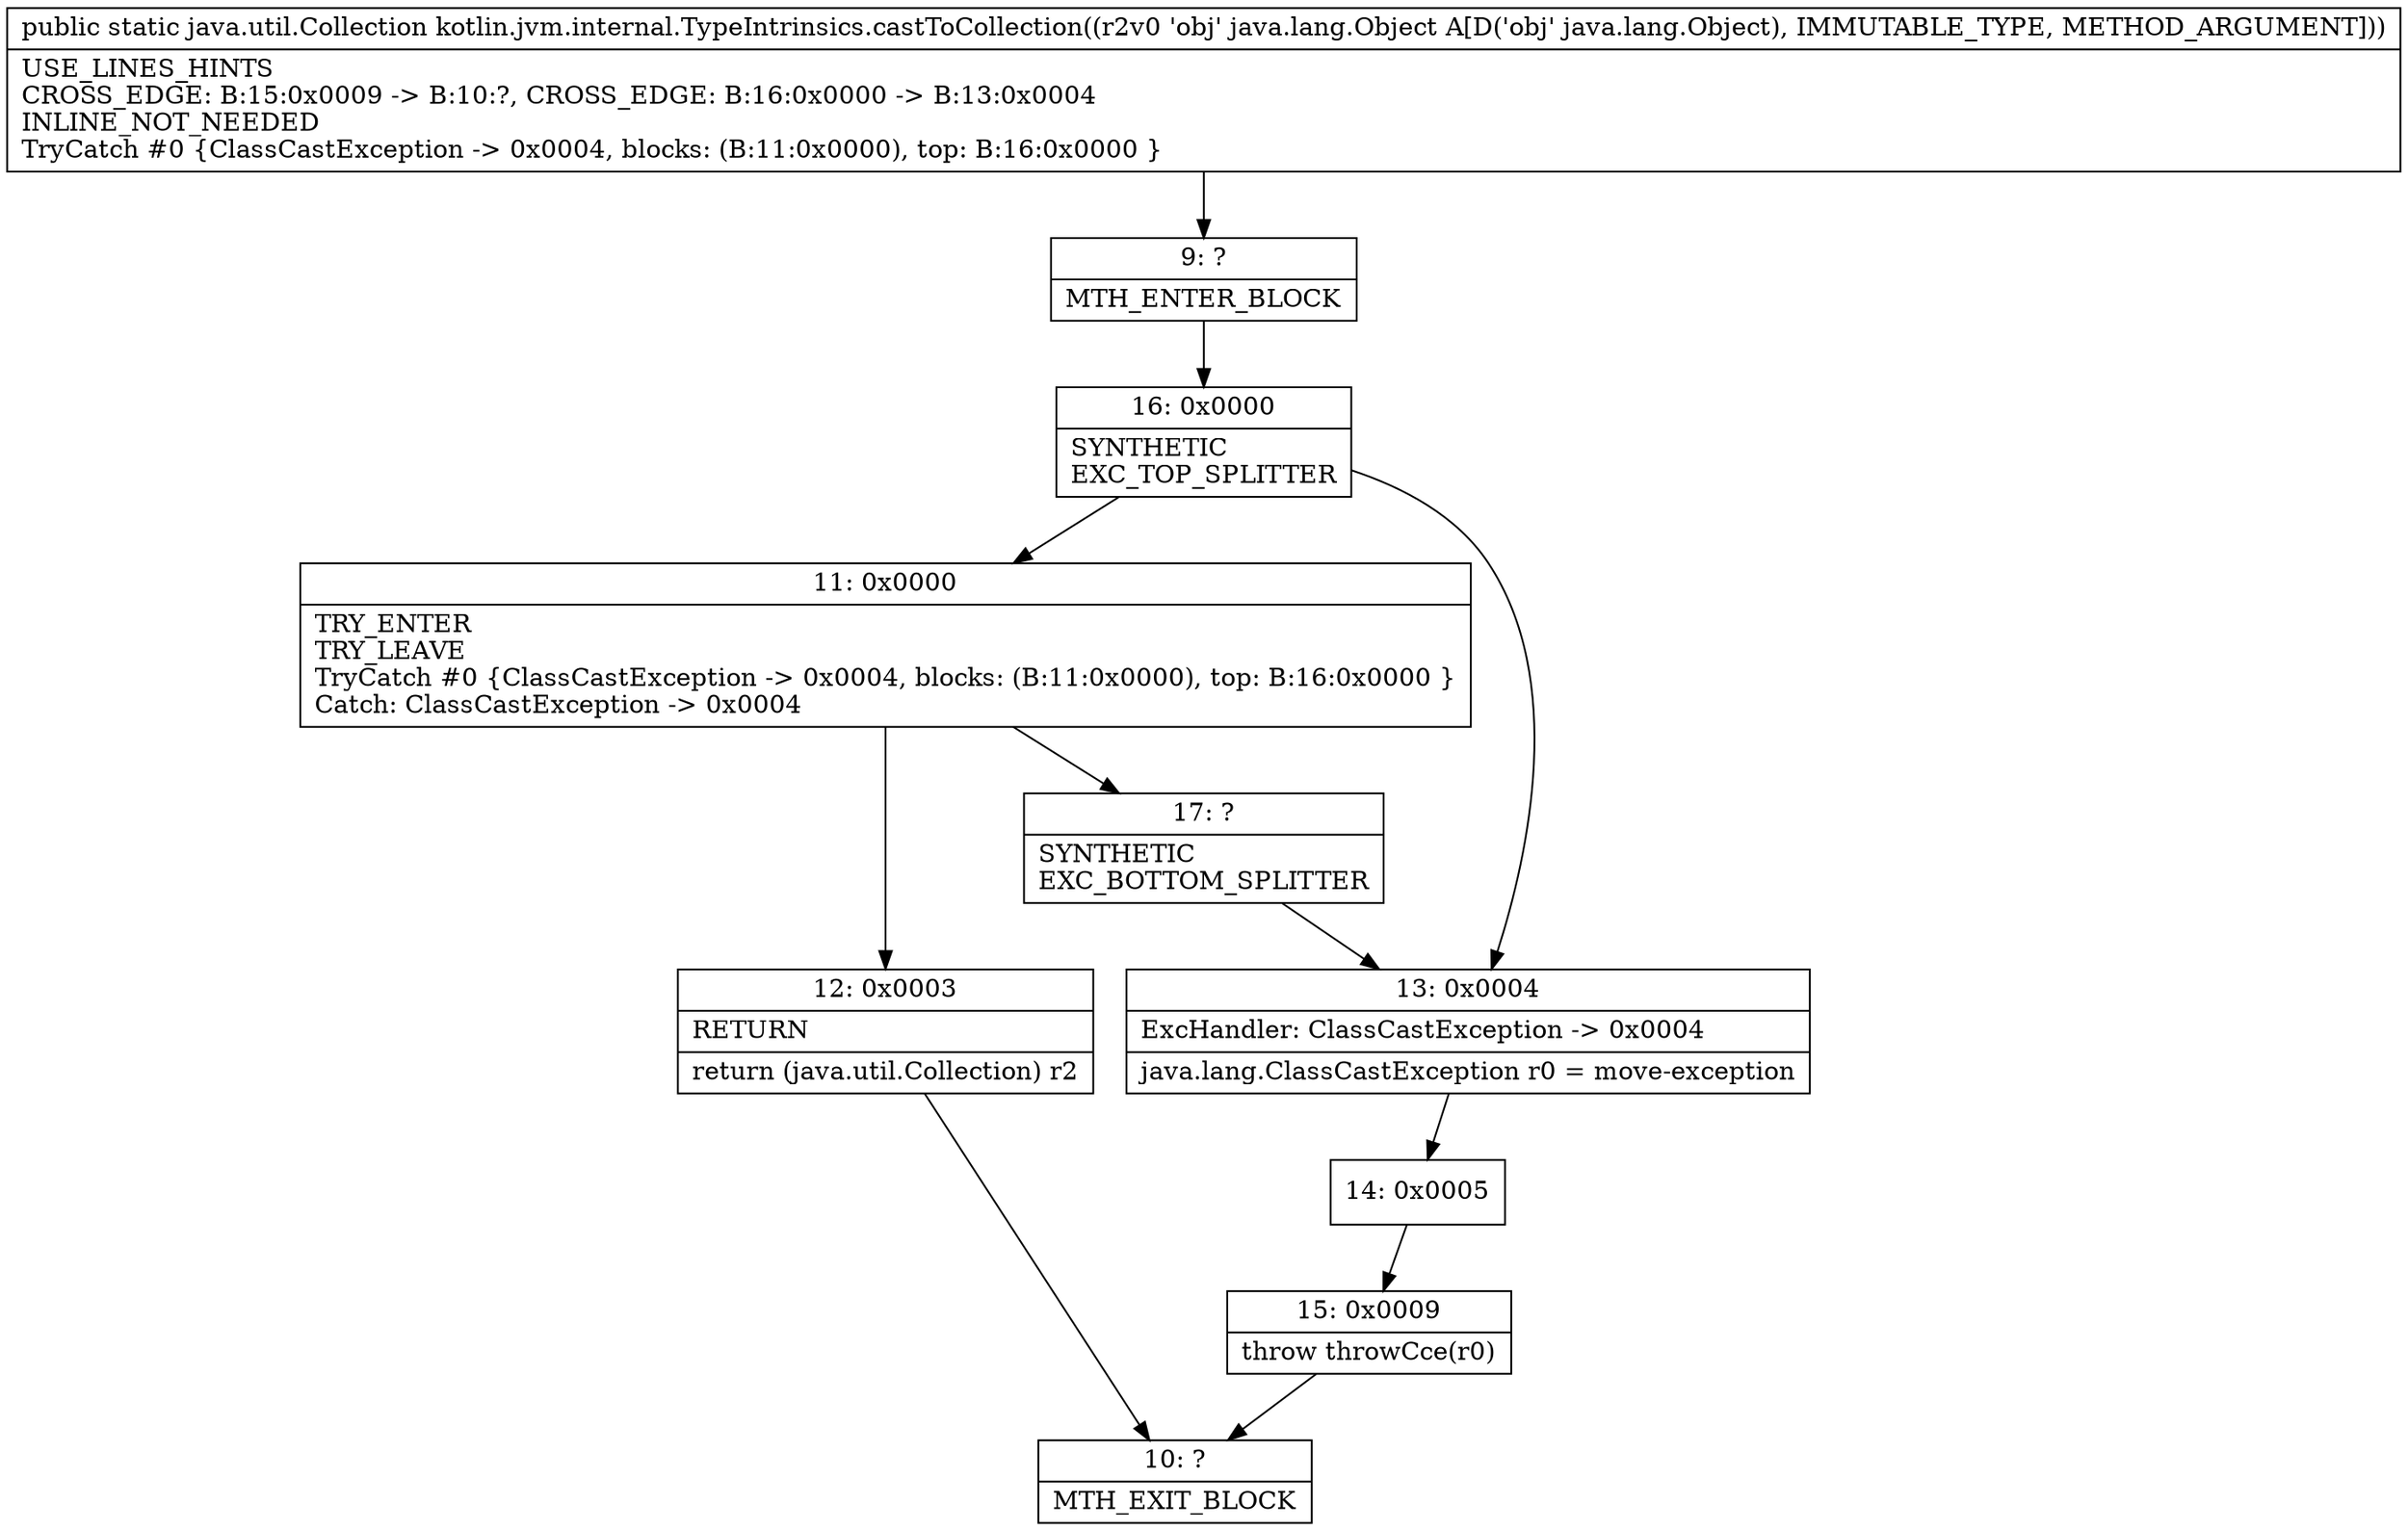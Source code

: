 digraph "CFG forkotlin.jvm.internal.TypeIntrinsics.castToCollection(Ljava\/lang\/Object;)Ljava\/util\/Collection;" {
Node_9 [shape=record,label="{9\:\ ?|MTH_ENTER_BLOCK\l}"];
Node_16 [shape=record,label="{16\:\ 0x0000|SYNTHETIC\lEXC_TOP_SPLITTER\l}"];
Node_11 [shape=record,label="{11\:\ 0x0000|TRY_ENTER\lTRY_LEAVE\lTryCatch #0 \{ClassCastException \-\> 0x0004, blocks: (B:11:0x0000), top: B:16:0x0000 \}\lCatch: ClassCastException \-\> 0x0004\l}"];
Node_12 [shape=record,label="{12\:\ 0x0003|RETURN\l|return (java.util.Collection) r2\l}"];
Node_10 [shape=record,label="{10\:\ ?|MTH_EXIT_BLOCK\l}"];
Node_17 [shape=record,label="{17\:\ ?|SYNTHETIC\lEXC_BOTTOM_SPLITTER\l}"];
Node_13 [shape=record,label="{13\:\ 0x0004|ExcHandler: ClassCastException \-\> 0x0004\l|java.lang.ClassCastException r0 = move\-exception\l}"];
Node_14 [shape=record,label="{14\:\ 0x0005}"];
Node_15 [shape=record,label="{15\:\ 0x0009|throw throwCce(r0)\l}"];
MethodNode[shape=record,label="{public static java.util.Collection kotlin.jvm.internal.TypeIntrinsics.castToCollection((r2v0 'obj' java.lang.Object A[D('obj' java.lang.Object), IMMUTABLE_TYPE, METHOD_ARGUMENT]))  | USE_LINES_HINTS\lCROSS_EDGE: B:15:0x0009 \-\> B:10:?, CROSS_EDGE: B:16:0x0000 \-\> B:13:0x0004\lINLINE_NOT_NEEDED\lTryCatch #0 \{ClassCastException \-\> 0x0004, blocks: (B:11:0x0000), top: B:16:0x0000 \}\l}"];
MethodNode -> Node_9;Node_9 -> Node_16;
Node_16 -> Node_11;
Node_16 -> Node_13;
Node_11 -> Node_12;
Node_11 -> Node_17;
Node_12 -> Node_10;
Node_17 -> Node_13;
Node_13 -> Node_14;
Node_14 -> Node_15;
Node_15 -> Node_10;
}

